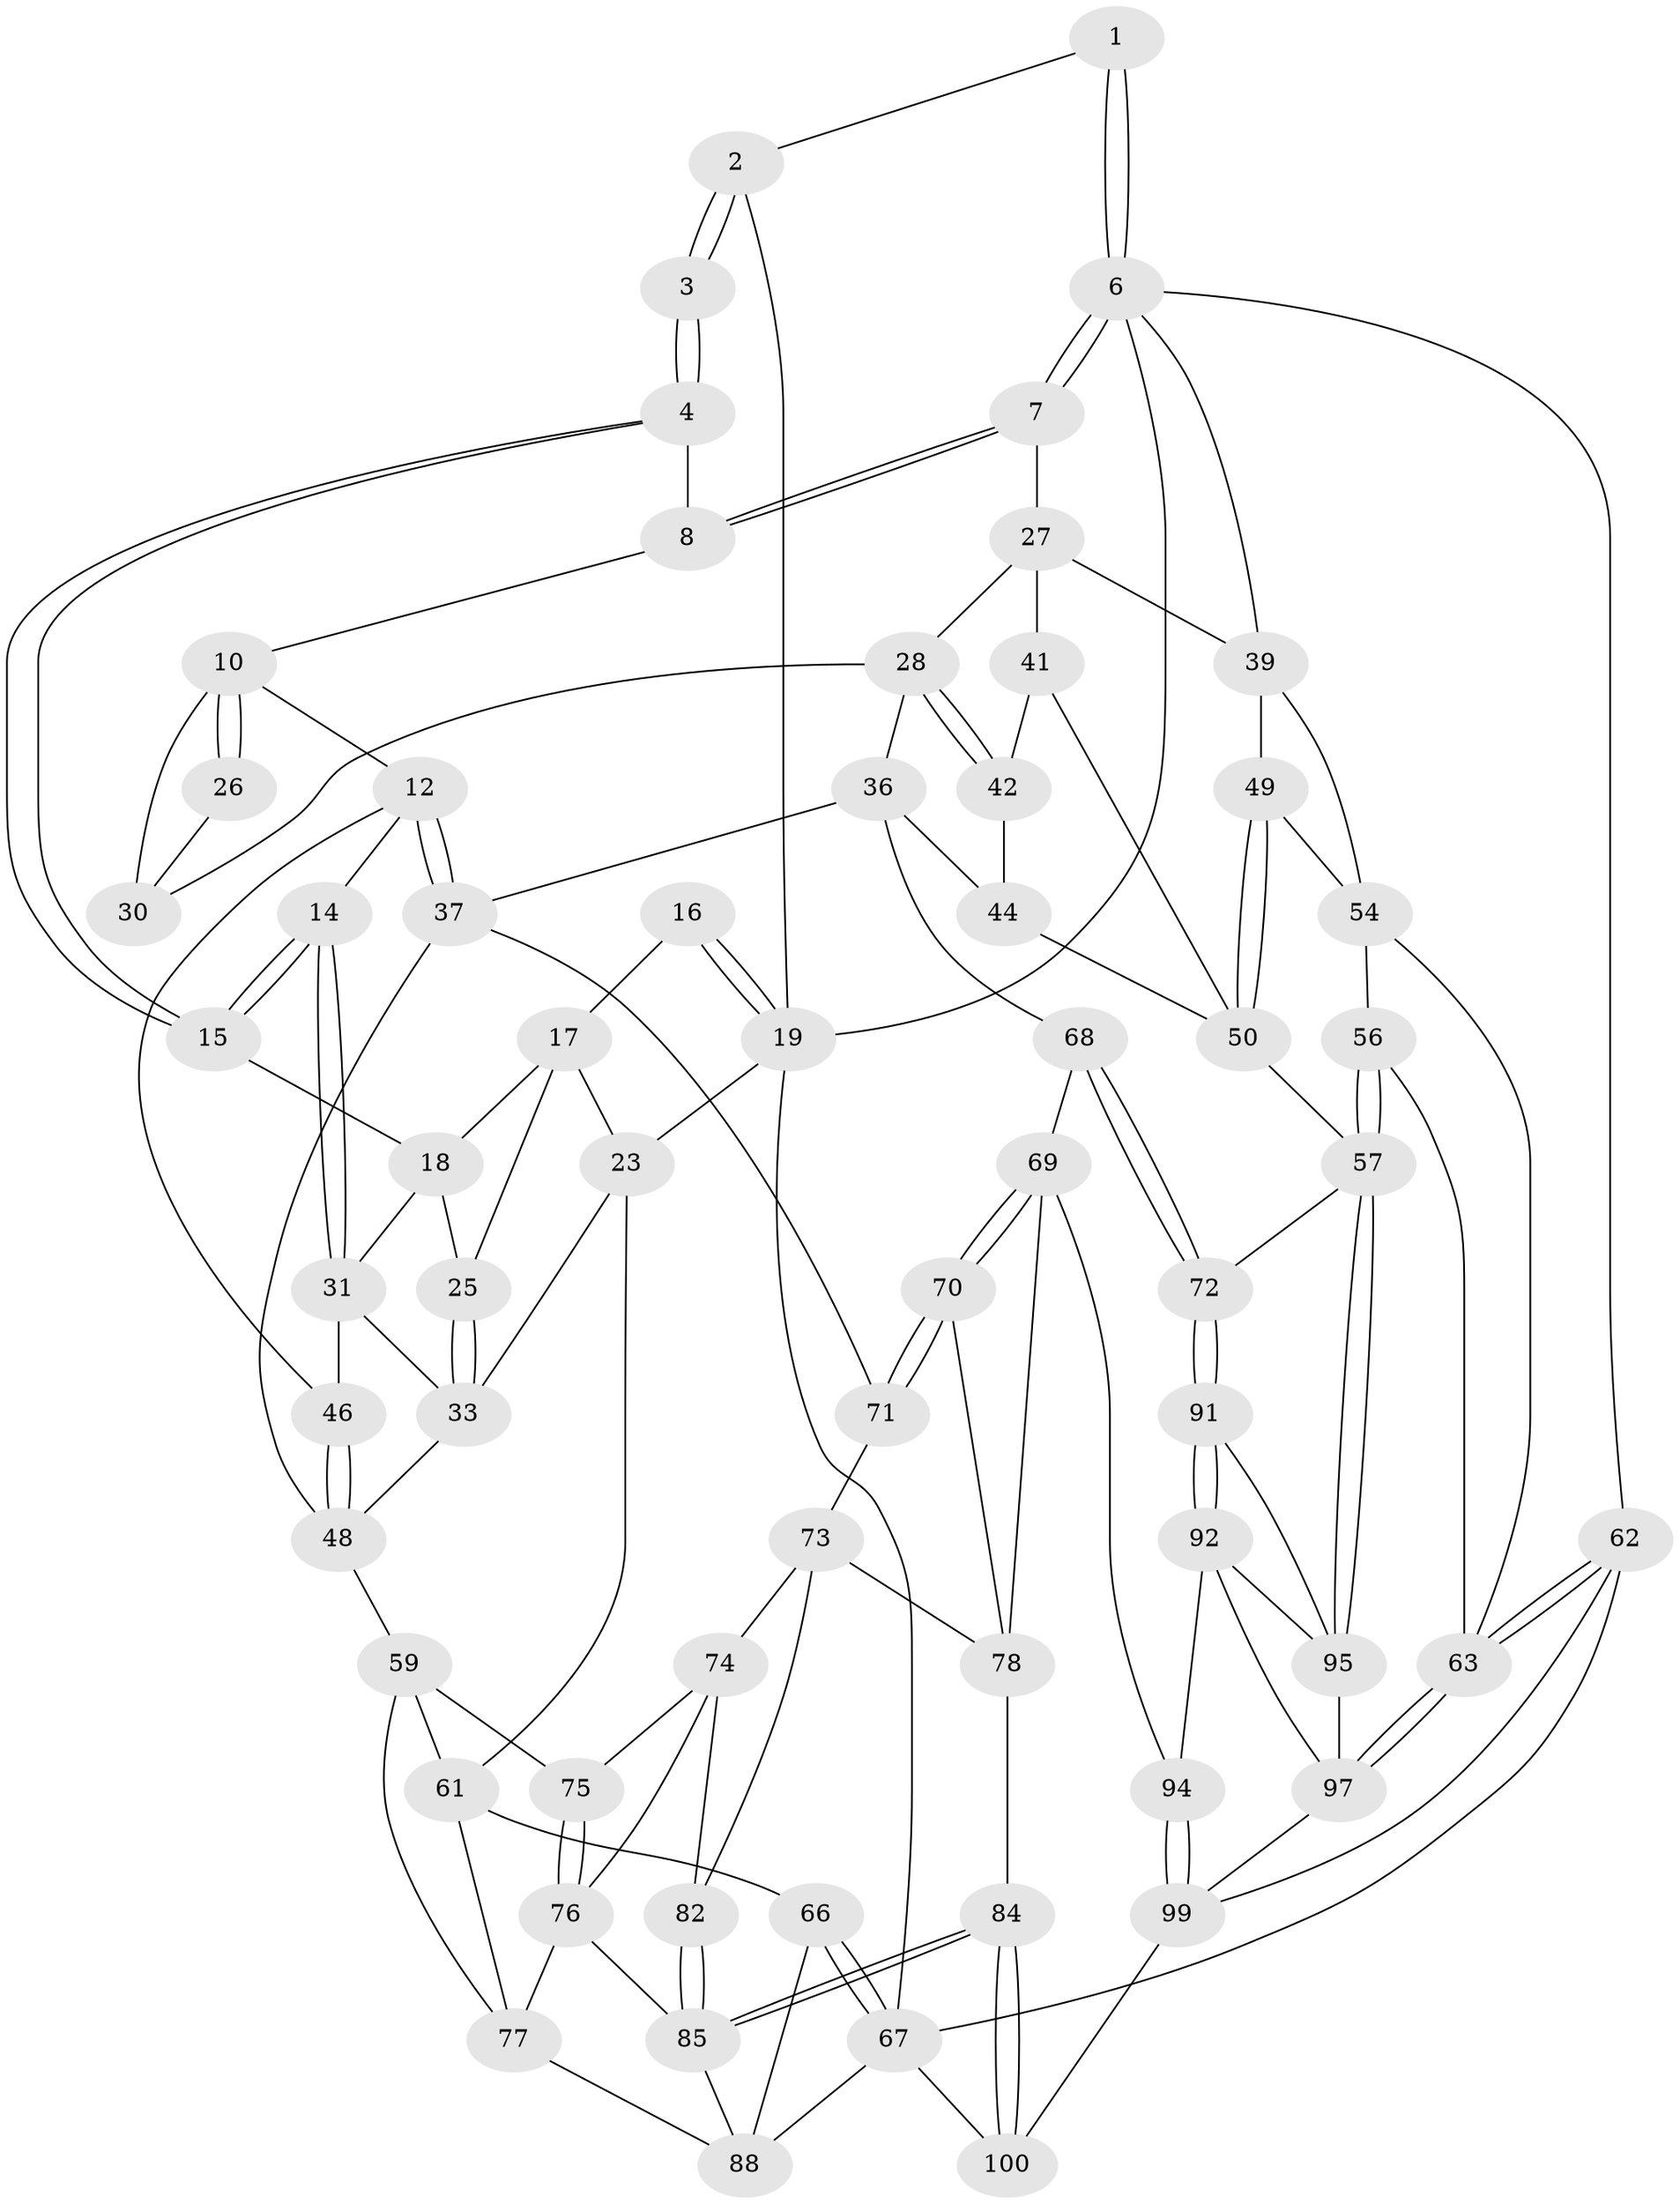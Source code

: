 // original degree distribution, {3: 0.0392156862745098, 5: 0.5098039215686274, 4: 0.21568627450980393, 6: 0.23529411764705882}
// Generated by graph-tools (version 1.1) at 2025/11/02/21/25 10:11:13]
// undirected, 64 vertices, 143 edges
graph export_dot {
graph [start="1"]
  node [color=gray90,style=filled];
  1 [pos="+0.4552060528933292+0"];
  2 [pos="+0+0"];
  3 [pos="+0.11663653934791358+0.0018909761042708601"];
  4 [pos="+0.30199988688159374+0.11527997302039501",super="+5"];
  6 [pos="+1+0",super="+21"];
  7 [pos="+0.7683796625184857+0.14652575827541367"];
  8 [pos="+0.7546860678009384+0.1478450984715867",super="+9"];
  10 [pos="+0.5240211146781896+0.23809107658103673",super="+11"];
  12 [pos="+0.4895493854547056+0.30489414089489414",super="+13"];
  14 [pos="+0.2976779309624293+0.19985623251161969"];
  15 [pos="+0.2845832193825242+0.16499402893770443"];
  16 [pos="+0.1489315582673174+0.15246465552614413"];
  17 [pos="+0.1633967728360242+0.1653630230849808",super="+22"];
  18 [pos="+0.1842776472752526+0.17215130233643586",super="+24"];
  19 [pos="+0+0.05806292518952334",super="+20"];
  23 [pos="+0+0.23233964080196698",super="+34"];
  25 [pos="+0.12636228147347542+0.2962095780897019"];
  26 [pos="+0.6828880990565512+0.20005821190060208"];
  27 [pos="+0.7930028329599664+0.29501561770366225",super="+38"];
  28 [pos="+0.7203028409834442+0.33745389865683556",super="+29"];
  30 [pos="+0.6683832936578052+0.2802786665863648"];
  31 [pos="+0.23358901551333666+0.36122720745236137",super="+32"];
  33 [pos="+0.04226042540543822+0.4169583189374398",super="+35"];
  36 [pos="+0.5505335666792589+0.42809577852821573",super="+45"];
  37 [pos="+0.5468910783117666+0.42685464741513307",super="+47"];
  39 [pos="+0.9673934018312206+0.33303215859169455",super="+40"];
  41 [pos="+0.8399920502037995+0.4061258687104582",super="+51"];
  42 [pos="+0.7463981055553591+0.41159090456129094",super="+43"];
  44 [pos="+0.6988459456954608+0.48461422302522017"];
  46 [pos="+0.30738941054394403+0.3896063771096442"];
  48 [pos="+0.38647752256788853+0.5301405960247616",super="+52"];
  49 [pos="+0.932099288641703+0.49874620595418473"];
  50 [pos="+0.8642155414534657+0.5306023508293078",super="+53"];
  54 [pos="+1+0.4813263298802094",super="+55"];
  56 [pos="+1+0.7202863081471395"];
  57 [pos="+1+0.7197745007178734",super="+58"];
  59 [pos="+0.1607765340727432+0.5582137499784015",super="+60"];
  61 [pos="+0+0.625577530970022",super="+65"];
  62 [pos="+1+1"];
  63 [pos="+1+1",super="+64"];
  66 [pos="+0+0.7386313333022747"];
  67 [pos="+0+1",super="+102"];
  68 [pos="+0.6751622339596354+0.649122444847121"];
  69 [pos="+0.5793494083483899+0.6959514715028691",super="+90"];
  70 [pos="+0.5287149916622291+0.6790776166519034"];
  71 [pos="+0.40039345633804074+0.5515678508432477"];
  72 [pos="+0.7229913709839015+0.6732821052894365"];
  73 [pos="+0.39579494160988493+0.5571805670684973",super="+79"];
  74 [pos="+0.30038559620351624+0.6159048581936112",super="+80"];
  75 [pos="+0.27690420732293675+0.6096677102104974"];
  76 [pos="+0.16659419944317314+0.7038753477482189",super="+81"];
  77 [pos="+0.15431172540760746+0.7021982096307733",super="+86"];
  78 [pos="+0.4223401735040032+0.7385363193250162",super="+83"];
  82 [pos="+0.35290460370376203+0.7320795273414443"];
  84 [pos="+0.42230097894672836+0.9984839900105427"];
  85 [pos="+0.4041015796333191+0.9820630561623951",super="+87"];
  88 [pos="+0.1429095470605229+0.870484632555306",super="+89"];
  91 [pos="+0.757591764982217+0.7327966679350701"];
  92 [pos="+0.755187704773789+0.7866318093523371",super="+93"];
  94 [pos="+0.6845221124839271+0.8683338837148266"];
  95 [pos="+1+0.7268685107518925",super="+96"];
  97 [pos="+0.8900217641861708+0.9265755099145541",super="+98"];
  99 [pos="+0.49527346826826185+1",super="+101"];
  100 [pos="+0.47395481801087525+1"];
  1 -- 2;
  1 -- 6;
  1 -- 6;
  2 -- 3;
  2 -- 3;
  2 -- 19;
  3 -- 4;
  3 -- 4;
  4 -- 15;
  4 -- 15;
  4 -- 8;
  6 -- 7;
  6 -- 7;
  6 -- 62;
  6 -- 19;
  6 -- 39;
  7 -- 8;
  7 -- 8;
  7 -- 27;
  8 -- 10;
  10 -- 26;
  10 -- 26;
  10 -- 12;
  10 -- 30;
  12 -- 37;
  12 -- 37;
  12 -- 46;
  12 -- 14;
  14 -- 15;
  14 -- 15;
  14 -- 31;
  14 -- 31;
  15 -- 18;
  16 -- 17;
  16 -- 19;
  16 -- 19;
  17 -- 18;
  17 -- 25;
  17 -- 23;
  18 -- 25;
  18 -- 31;
  19 -- 23;
  19 -- 67;
  23 -- 33;
  23 -- 61;
  25 -- 33;
  25 -- 33;
  26 -- 30;
  27 -- 28;
  27 -- 41;
  27 -- 39;
  28 -- 42;
  28 -- 42;
  28 -- 36;
  28 -- 30;
  31 -- 46;
  31 -- 33;
  33 -- 48;
  36 -- 37;
  36 -- 44;
  36 -- 68;
  37 -- 48;
  37 -- 71;
  39 -- 49;
  39 -- 54;
  41 -- 42 [weight=2];
  41 -- 50;
  42 -- 44;
  44 -- 50;
  46 -- 48;
  46 -- 48;
  48 -- 59;
  49 -- 50;
  49 -- 50;
  49 -- 54;
  50 -- 57;
  54 -- 56;
  54 -- 63;
  56 -- 57;
  56 -- 57;
  56 -- 63;
  57 -- 95;
  57 -- 95;
  57 -- 72;
  59 -- 75;
  59 -- 61;
  59 -- 77;
  61 -- 66;
  61 -- 77;
  62 -- 63;
  62 -- 63;
  62 -- 67;
  62 -- 99;
  63 -- 97;
  63 -- 97;
  66 -- 67;
  66 -- 67;
  66 -- 88;
  67 -- 88;
  67 -- 100;
  68 -- 69;
  68 -- 72;
  68 -- 72;
  69 -- 70;
  69 -- 70;
  69 -- 94;
  69 -- 78;
  70 -- 71;
  70 -- 71;
  70 -- 78;
  71 -- 73;
  72 -- 91;
  72 -- 91;
  73 -- 74;
  73 -- 82;
  73 -- 78;
  74 -- 75;
  74 -- 76;
  74 -- 82;
  75 -- 76;
  75 -- 76;
  76 -- 77;
  76 -- 85;
  77 -- 88;
  78 -- 84;
  82 -- 85;
  82 -- 85;
  84 -- 85;
  84 -- 85;
  84 -- 100;
  84 -- 100;
  85 -- 88;
  91 -- 92;
  91 -- 92;
  91 -- 95;
  92 -- 94;
  92 -- 97;
  92 -- 95;
  94 -- 99;
  94 -- 99;
  95 -- 97;
  97 -- 99;
  99 -- 100;
}
